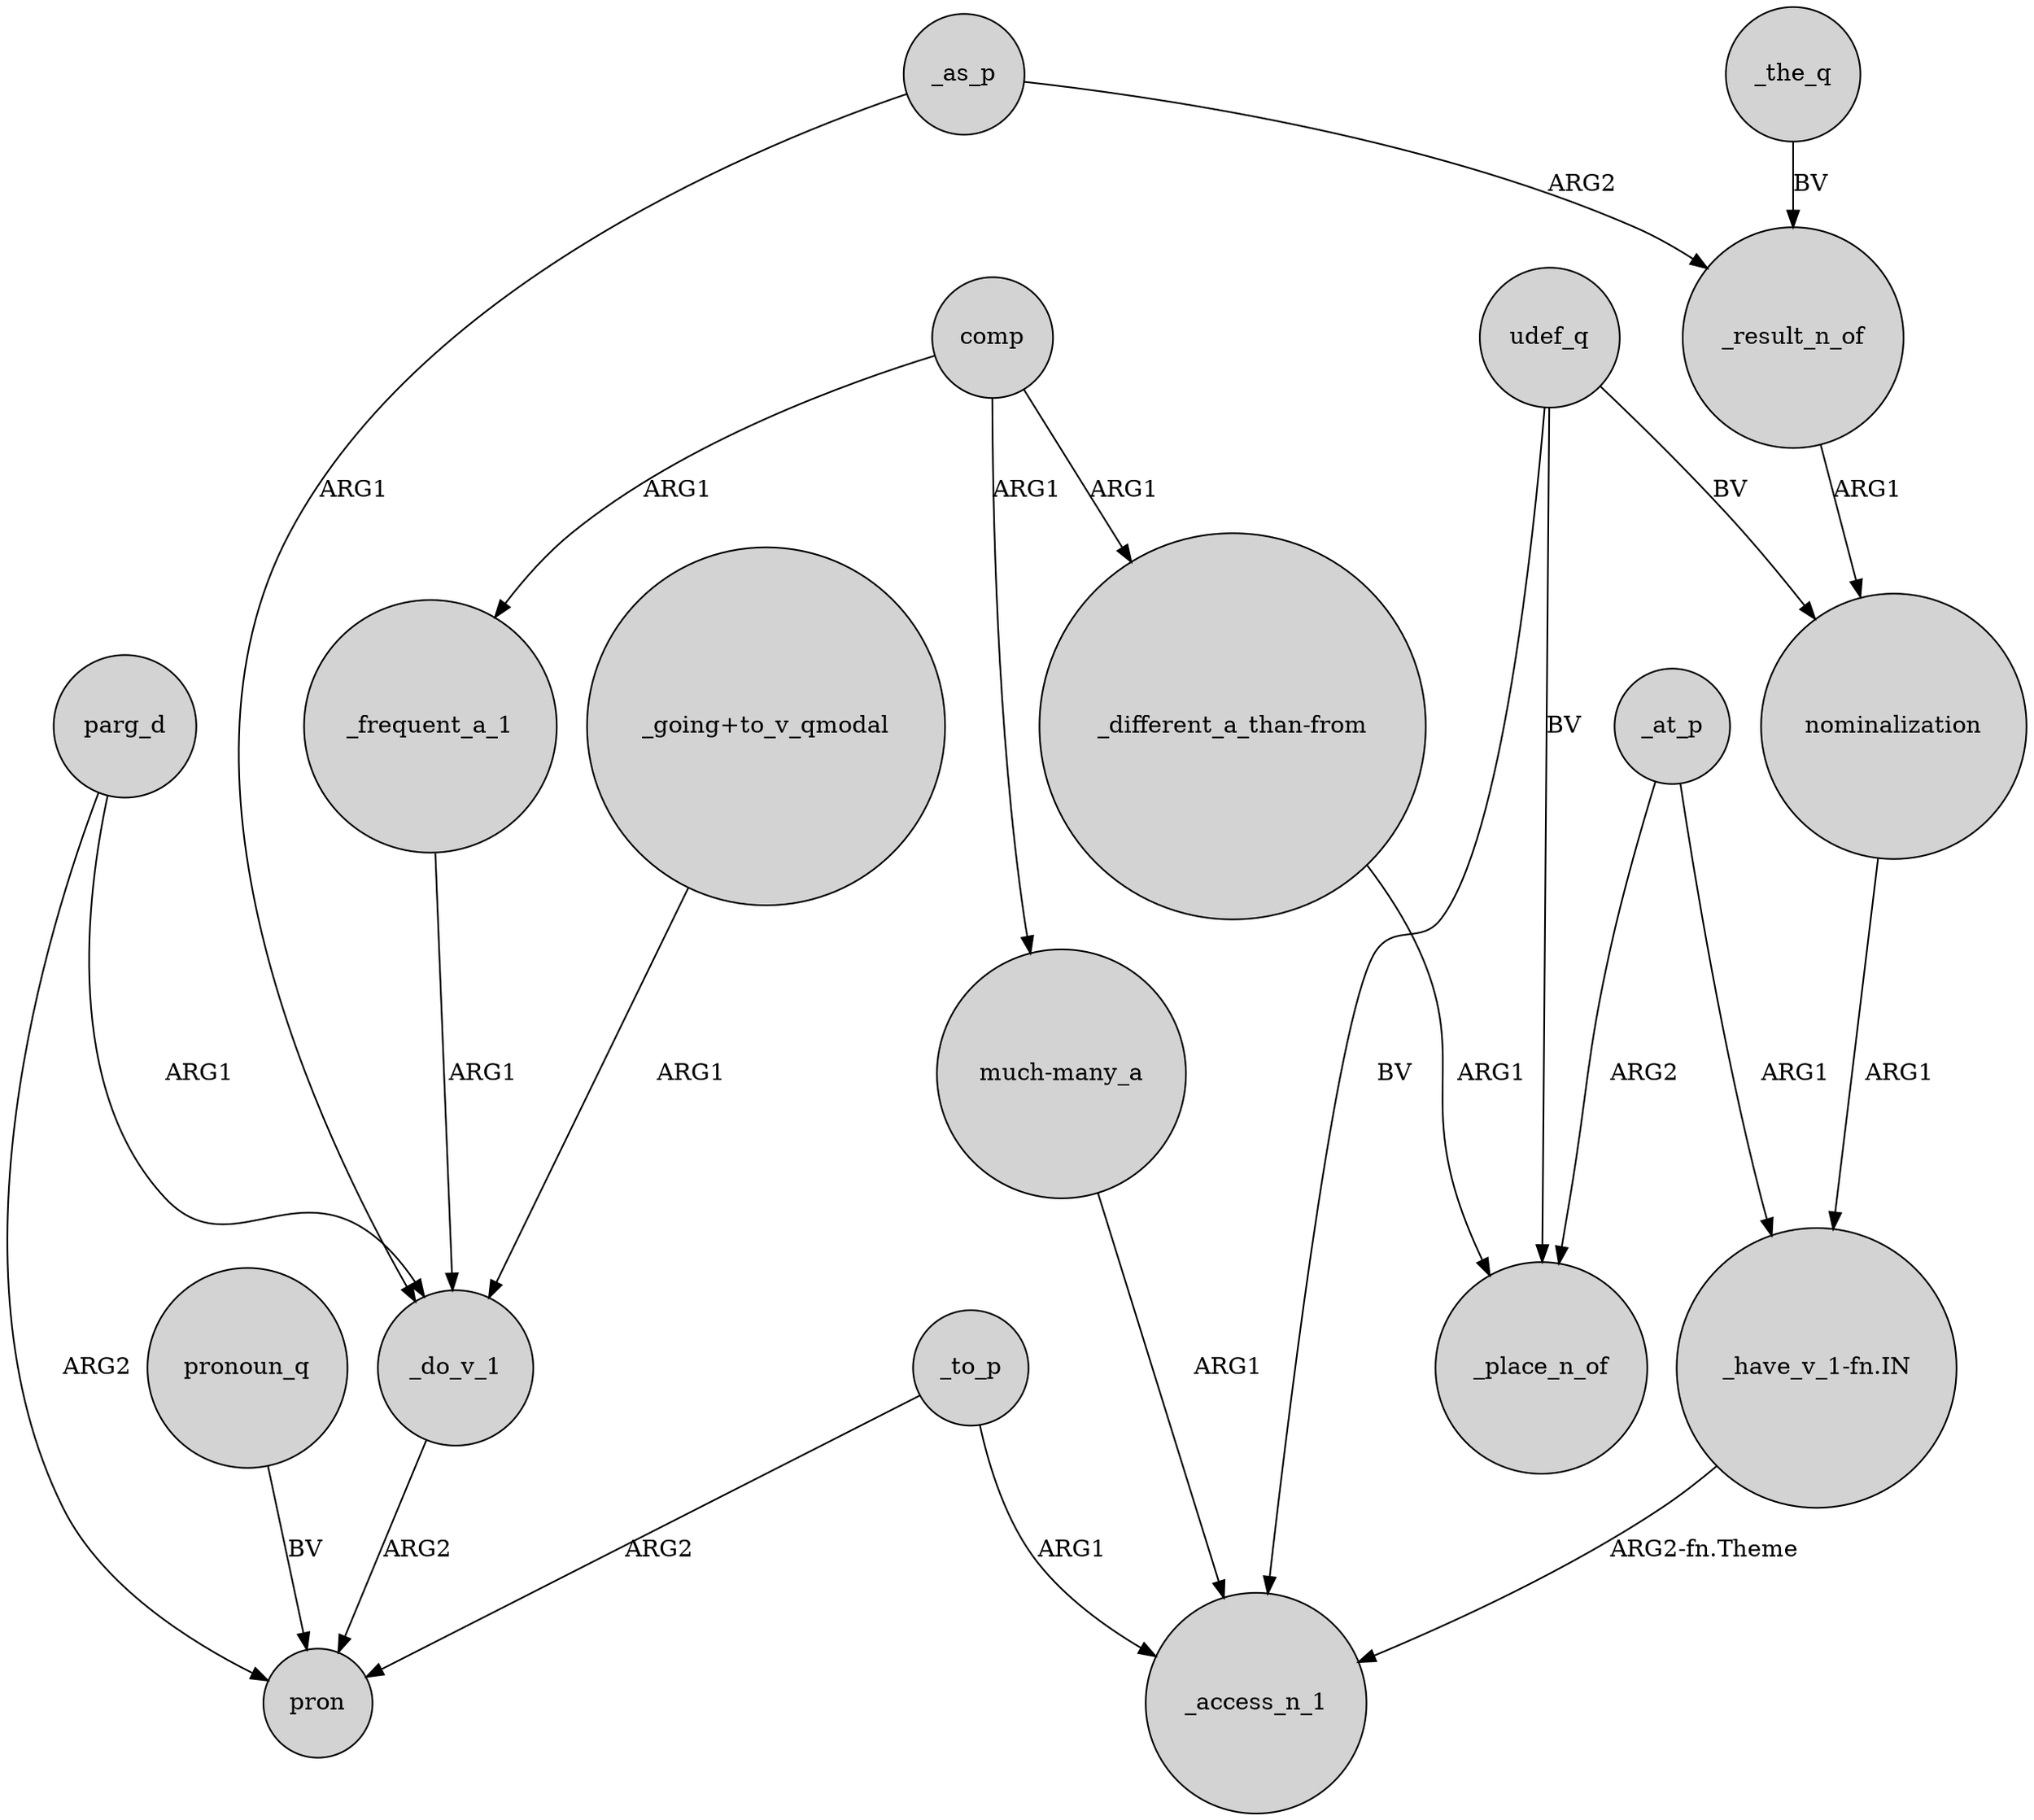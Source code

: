 digraph {
	node [shape=circle style=filled]
	parg_d -> _do_v_1 [label=ARG1]
	comp -> _frequent_a_1 [label=ARG1]
	_at_p -> "_have_v_1-fn.IN" [label=ARG1]
	_as_p -> _do_v_1 [label=ARG1]
	_the_q -> _result_n_of [label=BV]
	nominalization -> "_have_v_1-fn.IN" [label=ARG1]
	"_have_v_1-fn.IN" -> _access_n_1 [label="ARG2-fn.Theme"]
	parg_d -> pron [label=ARG2]
	_do_v_1 -> pron [label=ARG2]
	udef_q -> _access_n_1 [label=BV]
	_result_n_of -> nominalization [label=ARG1]
	pronoun_q -> pron [label=BV]
	_as_p -> _result_n_of [label=ARG2]
	_to_p -> _access_n_1 [label=ARG1]
	_at_p -> _place_n_of [label=ARG2]
	"_different_a_than-from" -> _place_n_of [label=ARG1]
	comp -> "much-many_a" [label=ARG1]
	comp -> "_different_a_than-from" [label=ARG1]
	udef_q -> nominalization [label=BV]
	"_going+to_v_qmodal" -> _do_v_1 [label=ARG1]
	udef_q -> _place_n_of [label=BV]
	_to_p -> pron [label=ARG2]
	"much-many_a" -> _access_n_1 [label=ARG1]
	_frequent_a_1 -> _do_v_1 [label=ARG1]
}
